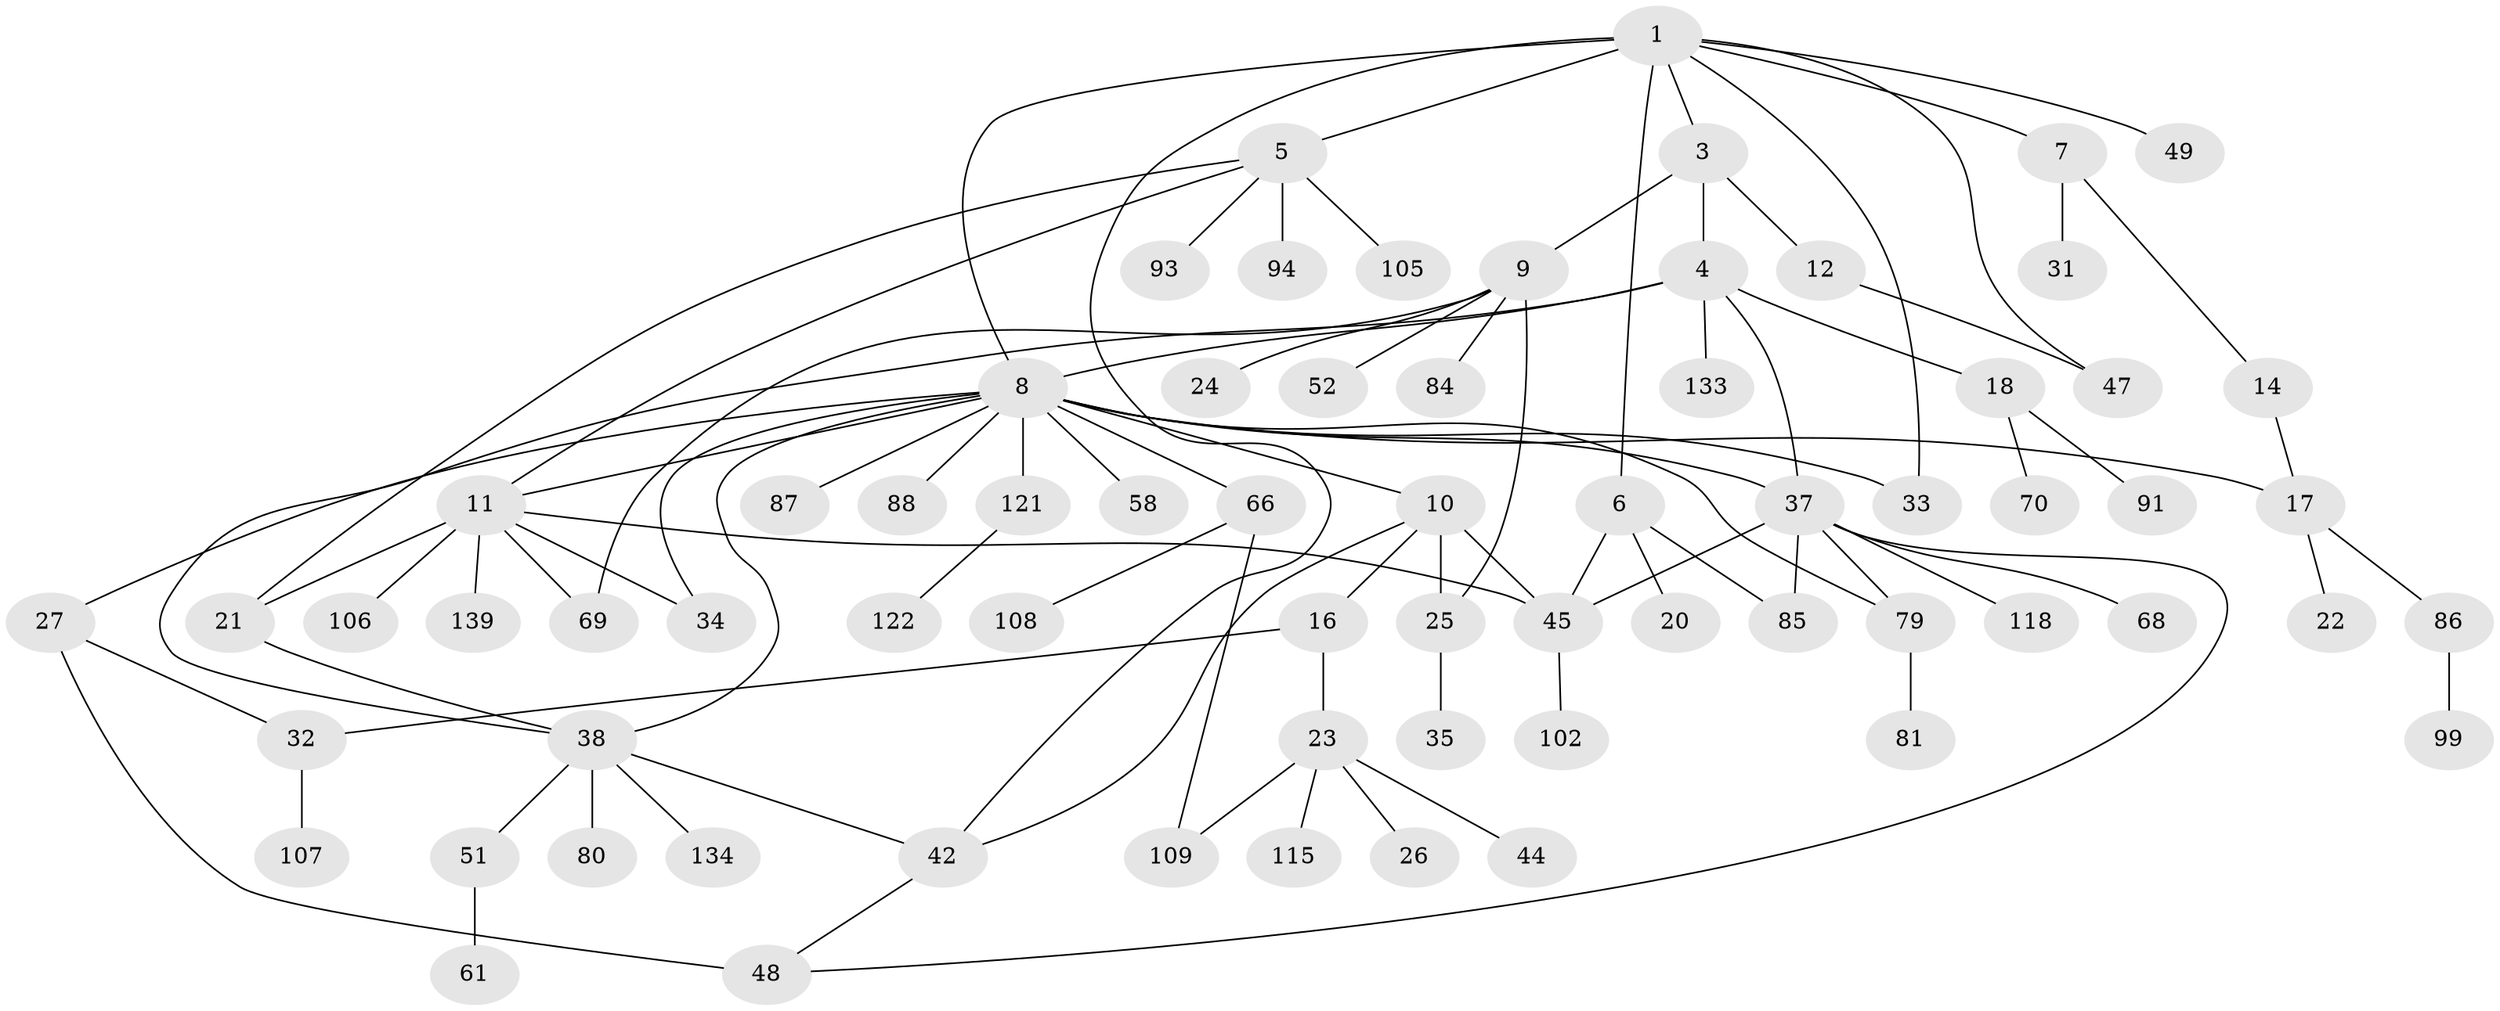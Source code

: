 // original degree distribution, {7: 0.007194244604316547, 5: 0.10071942446043165, 6: 0.007194244604316547, 3: 0.17985611510791366, 9: 0.007194244604316547, 2: 0.28776978417266186, 1: 0.35251798561151076, 4: 0.05755395683453238}
// Generated by graph-tools (version 1.1) at 2025/13/03/09/25 04:13:36]
// undirected, 69 vertices, 91 edges
graph export_dot {
graph [start="1"]
  node [color=gray90,style=filled];
  1 [super="+2"];
  3;
  4 [super="+113+132"];
  5 [super="+77+15"];
  6 [super="+28"];
  7;
  8 [super="+73+112+30+19+114"];
  9 [super="+55+50"];
  10 [super="+13"];
  11 [super="+64+60+119+120"];
  12;
  14;
  16;
  17 [super="+98"];
  18 [super="+36"];
  20;
  21;
  22 [super="+75"];
  23 [super="+39"];
  24 [super="+63"];
  25 [super="+90+53"];
  26;
  27 [super="+101"];
  31;
  32 [super="+95"];
  33 [super="+43"];
  34 [super="+40+57"];
  35 [super="+100"];
  37 [super="+62+59"];
  38 [super="+54+67+131"];
  42 [super="+76"];
  44;
  45 [super="+83"];
  47;
  48 [super="+78"];
  49 [super="+117"];
  51 [super="+89"];
  52;
  58;
  61;
  66 [super="+125"];
  68;
  69;
  70;
  79;
  80;
  81;
  84 [super="+92"];
  85;
  86 [super="+138"];
  87;
  88;
  91;
  93;
  94;
  99 [super="+123"];
  102;
  105;
  106;
  107;
  108;
  109 [super="+130"];
  115;
  118;
  121;
  122;
  133;
  134;
  139;
  1 -- 3;
  1 -- 6;
  1 -- 7;
  1 -- 8;
  1 -- 47;
  1 -- 42;
  1 -- 49;
  1 -- 5 [weight=2];
  1 -- 33;
  3 -- 4;
  3 -- 9 [weight=2];
  3 -- 12;
  4 -- 18;
  4 -- 133;
  4 -- 38;
  4 -- 8;
  4 -- 37;
  5 -- 21;
  5 -- 105;
  5 -- 93;
  5 -- 94;
  5 -- 11;
  6 -- 20;
  6 -- 85;
  6 -- 45;
  7 -- 14;
  7 -- 31;
  8 -- 10;
  8 -- 11;
  8 -- 27;
  8 -- 66;
  8 -- 79;
  8 -- 33;
  8 -- 34;
  8 -- 37;
  8 -- 38;
  8 -- 87;
  8 -- 88;
  8 -- 58;
  8 -- 17;
  8 -- 121;
  9 -- 24;
  9 -- 84;
  9 -- 69;
  9 -- 52;
  9 -- 25;
  10 -- 16;
  10 -- 25;
  10 -- 42;
  10 -- 45;
  11 -- 69;
  11 -- 21;
  11 -- 106;
  11 -- 139;
  11 -- 45;
  11 -- 34;
  12 -- 47;
  14 -- 17;
  16 -- 23;
  16 -- 32;
  17 -- 22;
  17 -- 86;
  18 -- 70;
  18 -- 91;
  21 -- 38;
  23 -- 26;
  23 -- 109;
  23 -- 115;
  23 -- 44;
  25 -- 35;
  27 -- 48 [weight=2];
  27 -- 32;
  32 -- 107;
  37 -- 68;
  37 -- 118;
  37 -- 79;
  37 -- 48;
  37 -- 85;
  37 -- 45;
  38 -- 51;
  38 -- 80;
  38 -- 42;
  38 -- 134;
  42 -- 48;
  45 -- 102;
  51 -- 61;
  66 -- 108;
  66 -- 109;
  79 -- 81;
  86 -- 99;
  121 -- 122;
}
